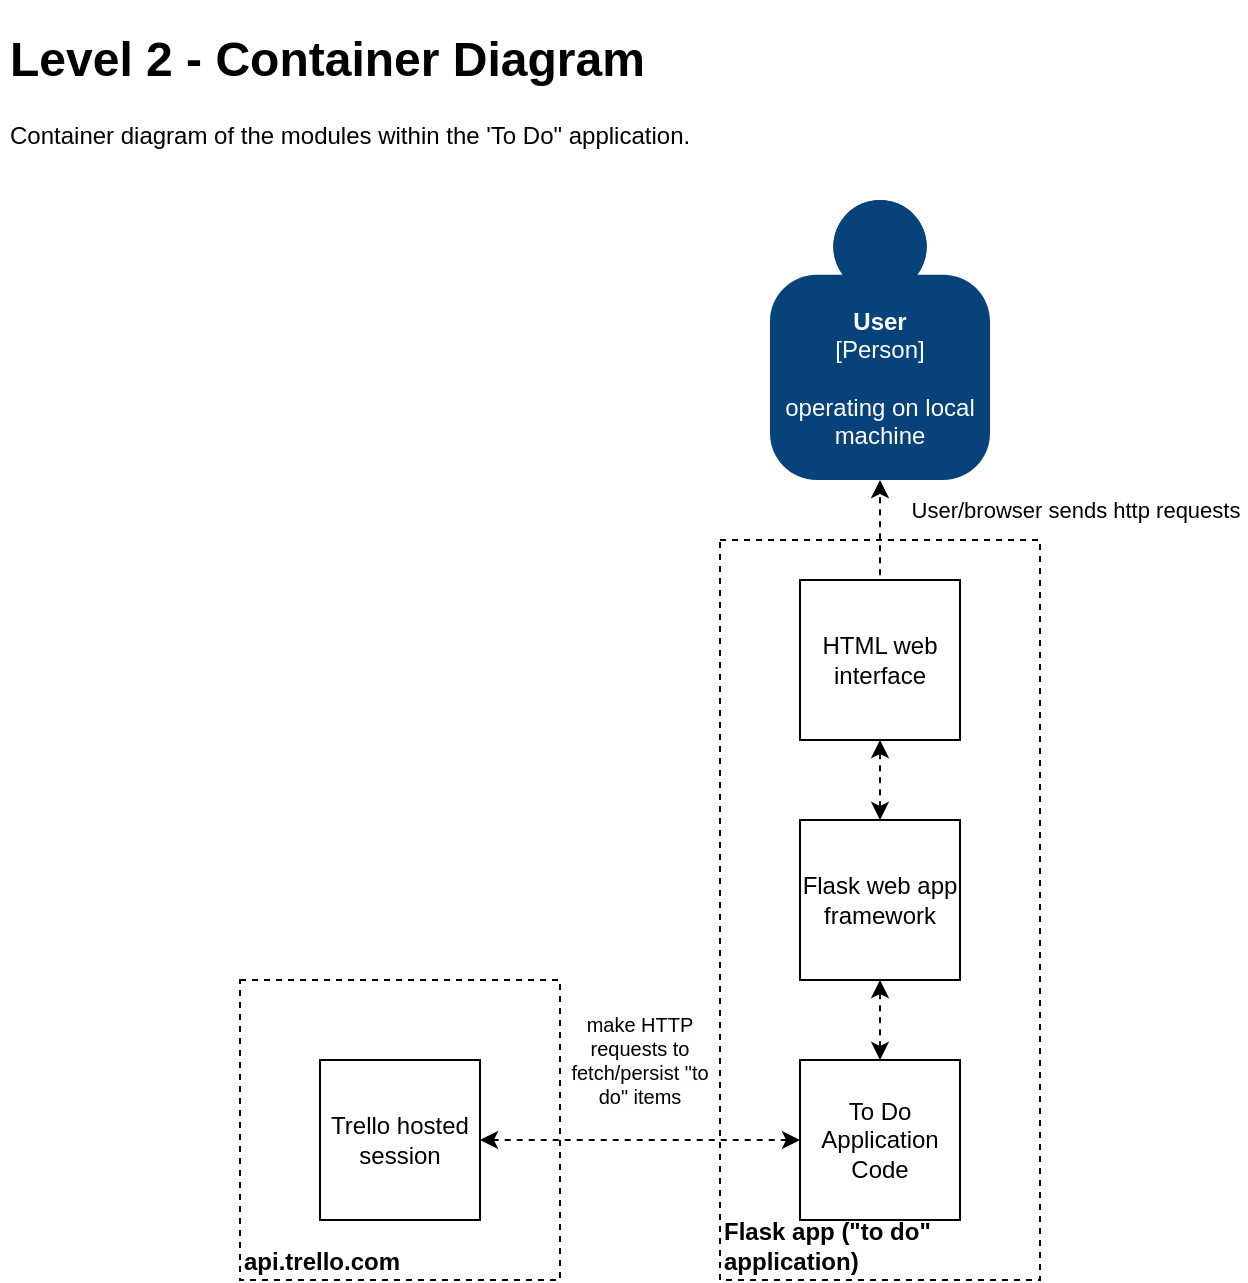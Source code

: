 <mxfile version="14.4.3" type="device"><diagram id="uQAjVuVTs9a8hgOgOhVi" name="Page-1"><mxGraphModel dx="818" dy="603" grid="1" gridSize="10" guides="1" tooltips="1" connect="1" arrows="1" fold="1" page="1" pageScale="1" pageWidth="827" pageHeight="1169" math="0" shadow="0"><root><mxCell id="0"/><mxCell id="1" parent="0"/><mxCell id="JARuGyPX40Rz-ANyUaE8-1" value="Flask app (&quot;to do&quot; application)&amp;nbsp;" style="rounded=0;whiteSpace=wrap;html=1;fillColor=none;dashed=1;verticalAlign=bottom;align=left;fontStyle=1" parent="1" vertex="1"><mxGeometry x="400" y="300" width="160" height="370" as="geometry"/></mxCell><mxCell id="pr6Tambgzyyb-pMXwTWX-1" value="&lt;h1&gt;Level 2 - Container Diagram&lt;/h1&gt;&lt;p&gt;Container diagram of the modules within the 'To Do&quot; application.&amp;nbsp;&amp;nbsp;&lt;/p&gt;" style="text;html=1;strokeColor=none;fillColor=none;spacing=5;spacingTop=-20;whiteSpace=wrap;overflow=hidden;rounded=0;" parent="1" vertex="1"><mxGeometry x="40" y="40" width="360" height="120" as="geometry"/></mxCell><object placeholders="1" c4Name="User" c4Type="Person" c4Description="operating on local machine" label="&lt;b&gt;%c4Name%&lt;/b&gt;&lt;div&gt;[%c4Type%]&lt;/div&gt;&lt;br&gt;&lt;div&gt;%c4Description%&lt;/div&gt;" id="pr6Tambgzyyb-pMXwTWX-3"><mxCell style="html=1;dashed=0;whitespace=wrap;fillColor=#08427b;strokeColor=none;fontColor=#ffffff;shape=mxgraph.c4.person;align=center;metaEdit=1;points=[[0.5,0,0],[1,0.5,0],[1,0.75,0],[0.75,1,0],[0.5,1,0],[0.25,1,0],[0,0.75,0],[0,0.5,0]];metaData={&quot;c4Type&quot;:{&quot;editable&quot;:false}};whiteSpace=wrap;" parent="1" vertex="1"><mxGeometry x="425" y="130" width="110.0" height="140" as="geometry"/></mxCell></object><mxCell id="pr6Tambgzyyb-pMXwTWX-4" value="Flask web app framework" style="whiteSpace=wrap;html=1;aspect=fixed;" parent="1" vertex="1"><mxGeometry x="440" y="440" width="80" height="80" as="geometry"/></mxCell><mxCell id="pr6Tambgzyyb-pMXwTWX-6" value="To Do Application Code" style="whiteSpace=wrap;html=1;aspect=fixed;" parent="1" vertex="1"><mxGeometry x="440" y="560" width="80" height="80" as="geometry"/></mxCell><mxCell id="FRG_8uvj8MBv0ADFJ0cw-4" value="" style="endArrow=classic;startArrow=classic;html=1;dashed=1;entryX=0.5;entryY=1;entryDx=0;entryDy=0;exitX=0.5;exitY=0;exitDx=0;exitDy=0;" parent="1" source="pr6Tambgzyyb-pMXwTWX-6" target="pr6Tambgzyyb-pMXwTWX-4" edge="1"><mxGeometry width="50" height="50" relative="1" as="geometry"><mxPoint x="200" y="360" as="sourcePoint"/><mxPoint x="250" y="310" as="targetPoint"/></mxGeometry></mxCell><mxCell id="FRG_8uvj8MBv0ADFJ0cw-5" value="" style="endArrow=classic;startArrow=classic;html=1;dashed=1;exitX=1;exitY=0.5;exitDx=0;exitDy=0;entryX=0;entryY=0.5;entryDx=0;entryDy=0;" parent="1" source="pr6Tambgzyyb-pMXwTWX-5" target="pr6Tambgzyyb-pMXwTWX-6" edge="1"><mxGeometry width="50" height="50" relative="1" as="geometry"><mxPoint x="425" y="540" as="sourcePoint"/><mxPoint x="475" y="490" as="targetPoint"/></mxGeometry></mxCell><mxCell id="FRG_8uvj8MBv0ADFJ0cw-7" value="" style="endArrow=classic;startArrow=classic;html=1;dashed=1;entryX=0.5;entryY=1;entryDx=0;entryDy=0;entryPerimeter=0;" parent="1" target="pr6Tambgzyyb-pMXwTWX-3" edge="1"><mxGeometry width="50" height="50" relative="1" as="geometry"><mxPoint x="480" y="360" as="sourcePoint"/><mxPoint x="520" y="440" as="targetPoint"/></mxGeometry></mxCell><mxCell id="FRG_8uvj8MBv0ADFJ0cw-11" value="&lt;span style=&quot;text-align: left; background-color: rgba(232, 232, 232, 0.04); font-size: 10px;&quot;&gt;make HTTP requests to fetch/persist &quot;to do&quot; items&lt;/span&gt;" style="text;html=1;strokeColor=none;fillColor=none;align=center;verticalAlign=middle;whiteSpace=wrap;rounded=0;fontFamily=Helvetica;fontSize=10;" parent="1" vertex="1"><mxGeometry x="320" y="520" width="80" height="80" as="geometry"/></mxCell><mxCell id="eKnQHaFQaA5uMLdNBttH-2" value="" style="group" parent="1" vertex="1" connectable="0"><mxGeometry x="160" y="520" width="160" height="150" as="geometry"/></mxCell><mxCell id="tzysUv7s3EBPACGET1_x-1" value="api.trello.com&amp;nbsp;" style="rounded=0;whiteSpace=wrap;html=1;fillColor=none;dashed=1;verticalAlign=bottom;align=left;fontStyle=1" parent="eKnQHaFQaA5uMLdNBttH-2" vertex="1"><mxGeometry width="160" height="150" as="geometry"/></mxCell><mxCell id="pr6Tambgzyyb-pMXwTWX-5" value="Trello hosted session" style="whiteSpace=wrap;html=1;aspect=fixed;" parent="eKnQHaFQaA5uMLdNBttH-2" vertex="1"><mxGeometry x="40" y="40" width="80" height="80" as="geometry"/></mxCell><mxCell id="S9UoEwy5Sd06ROfSzemh-2" value="User/browser sends http requests" style="text;html=1;strokeColor=none;fillColor=none;align=center;verticalAlign=middle;whiteSpace=wrap;rounded=0;fontFamily=Helvetica;fontSize=11;" vertex="1" parent="1"><mxGeometry x="493" y="270" width="170" height="30" as="geometry"/></mxCell><mxCell id="S9UoEwy5Sd06ROfSzemh-4" value="" style="endArrow=classic;startArrow=classic;html=1;dashed=1;entryX=0.5;entryY=1;entryDx=0;entryDy=0;exitX=0.5;exitY=0;exitDx=0;exitDy=0;" edge="1" parent="1" source="pr6Tambgzyyb-pMXwTWX-4" target="S9UoEwy5Sd06ROfSzemh-3"><mxGeometry width="50" height="50" relative="1" as="geometry"><mxPoint x="630" y="520" as="sourcePoint"/><mxPoint x="630" y="460" as="targetPoint"/><Array as="points"/></mxGeometry></mxCell><mxCell id="S9UoEwy5Sd06ROfSzemh-3" value="HTML web interface" style="whiteSpace=wrap;html=1;aspect=fixed;" vertex="1" parent="1"><mxGeometry x="440" y="320" width="80" height="80" as="geometry"/></mxCell></root></mxGraphModel></diagram></mxfile>